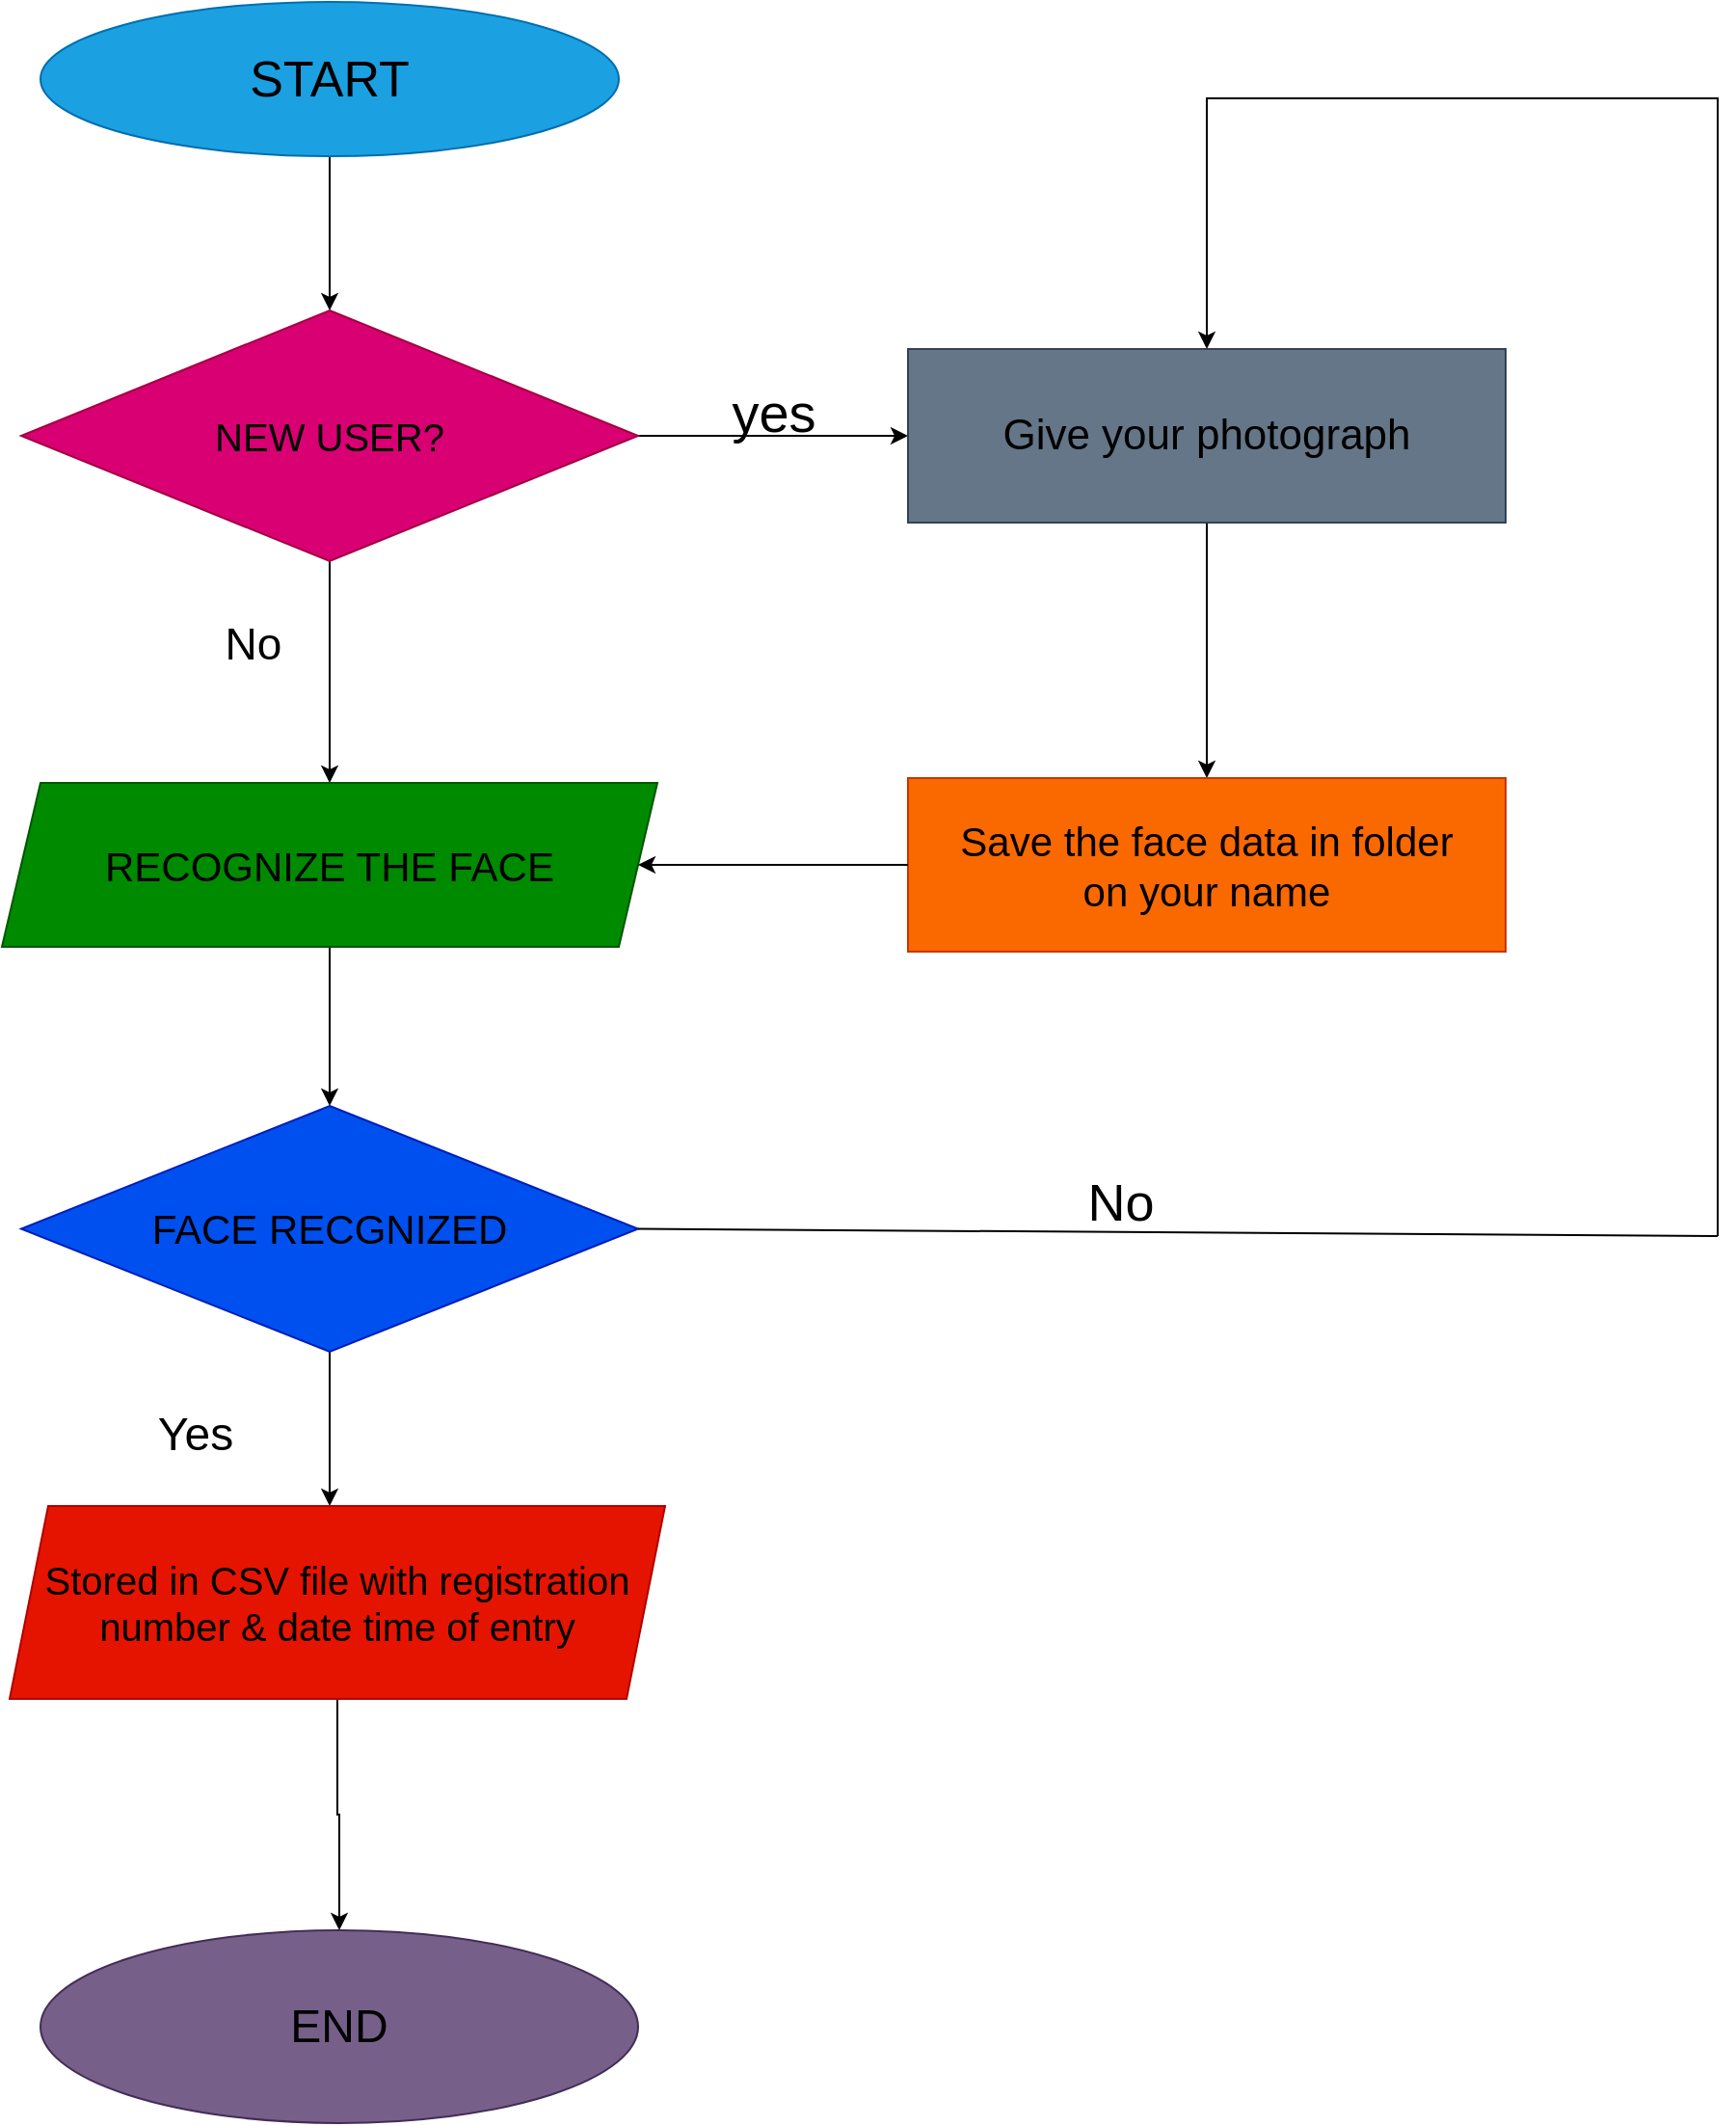 <mxfile version="28.1.1">
  <diagram name="Page-1" id="NHyKxXVfvJ1waNrxLuhE">
    <mxGraphModel dx="1858" dy="1140" grid="1" gridSize="10" guides="1" tooltips="1" connect="1" arrows="1" fold="1" page="1" pageScale="1" pageWidth="827" pageHeight="1169" math="0" shadow="0">
      <root>
        <mxCell id="0" />
        <mxCell id="1" parent="0" />
        <mxCell id="ISsUFam-CQ4qAcfD4QnQ-3" value="" style="edgeStyle=orthogonalEdgeStyle;rounded=0;orthogonalLoop=1;jettySize=auto;html=1;" edge="1" parent="1" source="ISsUFam-CQ4qAcfD4QnQ-1" target="ISsUFam-CQ4qAcfD4QnQ-2">
          <mxGeometry relative="1" as="geometry" />
        </mxCell>
        <mxCell id="ISsUFam-CQ4qAcfD4QnQ-1" value="&lt;font style=&quot;font-size: 26px; color: light-dark(rgb(0, 0, 0), rgb(0, 0, 0));&quot;&gt;START&lt;/font&gt;" style="ellipse;whiteSpace=wrap;html=1;fillColor=#1ba1e2;fontColor=#ffffff;strokeColor=#006EAF;" vertex="1" parent="1">
          <mxGeometry x="260" y="20" width="300" height="80" as="geometry" />
        </mxCell>
        <mxCell id="ISsUFam-CQ4qAcfD4QnQ-5" value="" style="edgeStyle=orthogonalEdgeStyle;rounded=0;orthogonalLoop=1;jettySize=auto;html=1;" edge="1" parent="1" source="ISsUFam-CQ4qAcfD4QnQ-2" target="ISsUFam-CQ4qAcfD4QnQ-4">
          <mxGeometry relative="1" as="geometry" />
        </mxCell>
        <mxCell id="ISsUFam-CQ4qAcfD4QnQ-15" value="" style="edgeStyle=orthogonalEdgeStyle;rounded=0;orthogonalLoop=1;jettySize=auto;html=1;" edge="1" parent="1" source="ISsUFam-CQ4qAcfD4QnQ-2" target="ISsUFam-CQ4qAcfD4QnQ-14">
          <mxGeometry relative="1" as="geometry" />
        </mxCell>
        <mxCell id="ISsUFam-CQ4qAcfD4QnQ-2" value="&lt;font style=&quot;font-size: 20px; color: light-dark(rgb(0, 0, 0), rgb(0, 0, 0));&quot;&gt;NEW USER?&lt;/font&gt;" style="rhombus;whiteSpace=wrap;html=1;fillColor=#d80073;strokeColor=#A50040;fontColor=#ffffff;" vertex="1" parent="1">
          <mxGeometry x="250" y="180" width="320" height="130" as="geometry" />
        </mxCell>
        <mxCell id="ISsUFam-CQ4qAcfD4QnQ-7" value="" style="edgeStyle=orthogonalEdgeStyle;rounded=0;orthogonalLoop=1;jettySize=auto;html=1;" edge="1" parent="1" source="ISsUFam-CQ4qAcfD4QnQ-4" target="ISsUFam-CQ4qAcfD4QnQ-6">
          <mxGeometry relative="1" as="geometry" />
        </mxCell>
        <mxCell id="ISsUFam-CQ4qAcfD4QnQ-4" value="&lt;font style=&quot;font-size: 21px; color: light-dark(rgb(0, 0, 0), rgb(255, 255, 255));&quot;&gt;RECOGNIZE THE FACE&lt;/font&gt;" style="shape=parallelogram;perimeter=parallelogramPerimeter;whiteSpace=wrap;html=1;fixedSize=1;fillColor=#008a00;strokeColor=#005700;fontColor=#ffffff;" vertex="1" parent="1">
          <mxGeometry x="240" y="425" width="340" height="85" as="geometry" />
        </mxCell>
        <mxCell id="ISsUFam-CQ4qAcfD4QnQ-9" value="" style="edgeStyle=orthogonalEdgeStyle;rounded=0;orthogonalLoop=1;jettySize=auto;html=1;" edge="1" parent="1" source="ISsUFam-CQ4qAcfD4QnQ-6">
          <mxGeometry relative="1" as="geometry">
            <mxPoint x="410.0" y="800.0" as="targetPoint" />
          </mxGeometry>
        </mxCell>
        <mxCell id="ISsUFam-CQ4qAcfD4QnQ-6" value="&lt;font style=&quot;color: light-dark(rgb(0, 0, 0), rgb(0, 0, 0)); font-size: 21px;&quot;&gt;FACE RECGNIZED&lt;/font&gt;" style="rhombus;whiteSpace=wrap;html=1;fillColor=#0050ef;strokeColor=#001DBC;fontColor=#ffffff;" vertex="1" parent="1">
          <mxGeometry x="250" y="592.5" width="320" height="127.5" as="geometry" />
        </mxCell>
        <mxCell id="ISsUFam-CQ4qAcfD4QnQ-12" value="" style="edgeStyle=orthogonalEdgeStyle;rounded=0;orthogonalLoop=1;jettySize=auto;html=1;" edge="1" parent="1" source="ISsUFam-CQ4qAcfD4QnQ-10" target="ISsUFam-CQ4qAcfD4QnQ-11">
          <mxGeometry relative="1" as="geometry" />
        </mxCell>
        <mxCell id="ISsUFam-CQ4qAcfD4QnQ-10" value="&lt;font style=&quot;font-size: 20px; color: light-dark(rgb(0, 0, 0), rgb(0, 0, 0));&quot;&gt;Stored in CSV file with registration&lt;/font&gt;&lt;div&gt;&lt;font style=&quot;font-size: 20px; color: light-dark(rgb(0, 0, 0), rgb(0, 0, 0));&quot;&gt;number &amp;amp; date time of entry&lt;/font&gt;&lt;/div&gt;" style="shape=parallelogram;perimeter=parallelogramPerimeter;whiteSpace=wrap;html=1;fixedSize=1;fillColor=#e51400;fontColor=#ffffff;strokeColor=#B20000;" vertex="1" parent="1">
          <mxGeometry x="244" y="800" width="340" height="100" as="geometry" />
        </mxCell>
        <mxCell id="ISsUFam-CQ4qAcfD4QnQ-11" value="&lt;font style=&quot;font-size: 24px; color: light-dark(rgb(0, 0, 0), rgb(0, 0, 0));&quot;&gt;END&lt;/font&gt;" style="ellipse;whiteSpace=wrap;html=1;fillColor=#76608a;fontColor=#ffffff;strokeColor=#432D57;" vertex="1" parent="1">
          <mxGeometry x="260" y="1020" width="310" height="100" as="geometry" />
        </mxCell>
        <mxCell id="ISsUFam-CQ4qAcfD4QnQ-18" value="" style="edgeStyle=orthogonalEdgeStyle;rounded=0;orthogonalLoop=1;jettySize=auto;html=1;" edge="1" parent="1" source="ISsUFam-CQ4qAcfD4QnQ-14" target="ISsUFam-CQ4qAcfD4QnQ-17">
          <mxGeometry relative="1" as="geometry" />
        </mxCell>
        <mxCell id="ISsUFam-CQ4qAcfD4QnQ-14" value="&lt;font style=&quot;font-size: 22px; color: light-dark(rgb(0, 0, 0), rgb(255, 255, 255));&quot;&gt;Give your photograph&lt;/font&gt;" style="whiteSpace=wrap;html=1;fillColor=#647687;strokeColor=#314354;fontColor=#ffffff;" vertex="1" parent="1">
          <mxGeometry x="710" y="200" width="310" height="90" as="geometry" />
        </mxCell>
        <mxCell id="ISsUFam-CQ4qAcfD4QnQ-17" value="&lt;font style=&quot;font-size: 21px; color: light-dark(rgb(0, 0, 0), rgb(0, 0, 0));&quot;&gt;Save the face data in folder&lt;/font&gt;&lt;div&gt;&lt;font style=&quot;font-size: 21px; color: light-dark(rgb(0, 0, 0), rgb(0, 0, 0));&quot;&gt;on your name&lt;/font&gt;&lt;/div&gt;" style="whiteSpace=wrap;html=1;fillColor=#fa6800;strokeColor=#C73500;fontColor=#000000;" vertex="1" parent="1">
          <mxGeometry x="710" y="422.5" width="310" height="90" as="geometry" />
        </mxCell>
        <mxCell id="ISsUFam-CQ4qAcfD4QnQ-19" value="" style="endArrow=classic;html=1;rounded=0;exitX=0;exitY=0.5;exitDx=0;exitDy=0;entryX=1;entryY=0.5;entryDx=0;entryDy=0;" edge="1" parent="1" source="ISsUFam-CQ4qAcfD4QnQ-17" target="ISsUFam-CQ4qAcfD4QnQ-4">
          <mxGeometry width="50" height="50" relative="1" as="geometry">
            <mxPoint x="610" y="350" as="sourcePoint" />
            <mxPoint x="660" y="300" as="targetPoint" />
          </mxGeometry>
        </mxCell>
        <mxCell id="ISsUFam-CQ4qAcfD4QnQ-21" value="" style="endArrow=classic;html=1;rounded=0;entryX=0.5;entryY=0;entryDx=0;entryDy=0;" edge="1" parent="1" target="ISsUFam-CQ4qAcfD4QnQ-14">
          <mxGeometry width="50" height="50" relative="1" as="geometry">
            <mxPoint x="1130" y="660" as="sourcePoint" />
            <mxPoint x="830" y="60" as="targetPoint" />
            <Array as="points">
              <mxPoint x="1130" y="70" />
              <mxPoint x="1060" y="70" />
              <mxPoint x="865" y="70" />
            </Array>
          </mxGeometry>
        </mxCell>
        <mxCell id="ISsUFam-CQ4qAcfD4QnQ-22" value="&lt;font style=&quot;font-size: 28px;&quot;&gt;yes&lt;/font&gt;" style="text;html=1;align=center;verticalAlign=middle;resizable=0;points=[];autosize=1;strokeColor=none;fillColor=none;" vertex="1" parent="1">
          <mxGeometry x="605" y="208" width="70" height="50" as="geometry" />
        </mxCell>
        <mxCell id="ISsUFam-CQ4qAcfD4QnQ-23" value="&lt;font style=&quot;font-size: 27px;&quot;&gt;No&lt;/font&gt;" style="text;html=1;align=center;verticalAlign=middle;resizable=0;points=[];autosize=1;strokeColor=none;fillColor=none;" vertex="1" parent="1">
          <mxGeometry x="790" y="618" width="60" height="50" as="geometry" />
        </mxCell>
        <mxCell id="ISsUFam-CQ4qAcfD4QnQ-24" value="&lt;font style=&quot;font-size: 24px;&quot;&gt;Yes&lt;/font&gt;" style="text;html=1;align=center;verticalAlign=middle;resizable=0;points=[];autosize=1;strokeColor=none;fillColor=none;" vertex="1" parent="1">
          <mxGeometry x="310" y="743" width="60" height="40" as="geometry" />
        </mxCell>
        <mxCell id="ISsUFam-CQ4qAcfD4QnQ-25" value="&lt;font style=&quot;font-size: 23px;&quot;&gt;No&lt;/font&gt;" style="text;html=1;align=center;verticalAlign=middle;resizable=0;points=[];autosize=1;strokeColor=none;fillColor=none;" vertex="1" parent="1">
          <mxGeometry x="345" y="333" width="50" height="40" as="geometry" />
        </mxCell>
        <mxCell id="ISsUFam-CQ4qAcfD4QnQ-26" value="" style="endArrow=none;html=1;rounded=0;exitX=1;exitY=0.5;exitDx=0;exitDy=0;" edge="1" parent="1" source="ISsUFam-CQ4qAcfD4QnQ-6">
          <mxGeometry width="50" height="50" relative="1" as="geometry">
            <mxPoint x="530" y="320" as="sourcePoint" />
            <mxPoint x="1130" y="660" as="targetPoint" />
          </mxGeometry>
        </mxCell>
      </root>
    </mxGraphModel>
  </diagram>
</mxfile>
